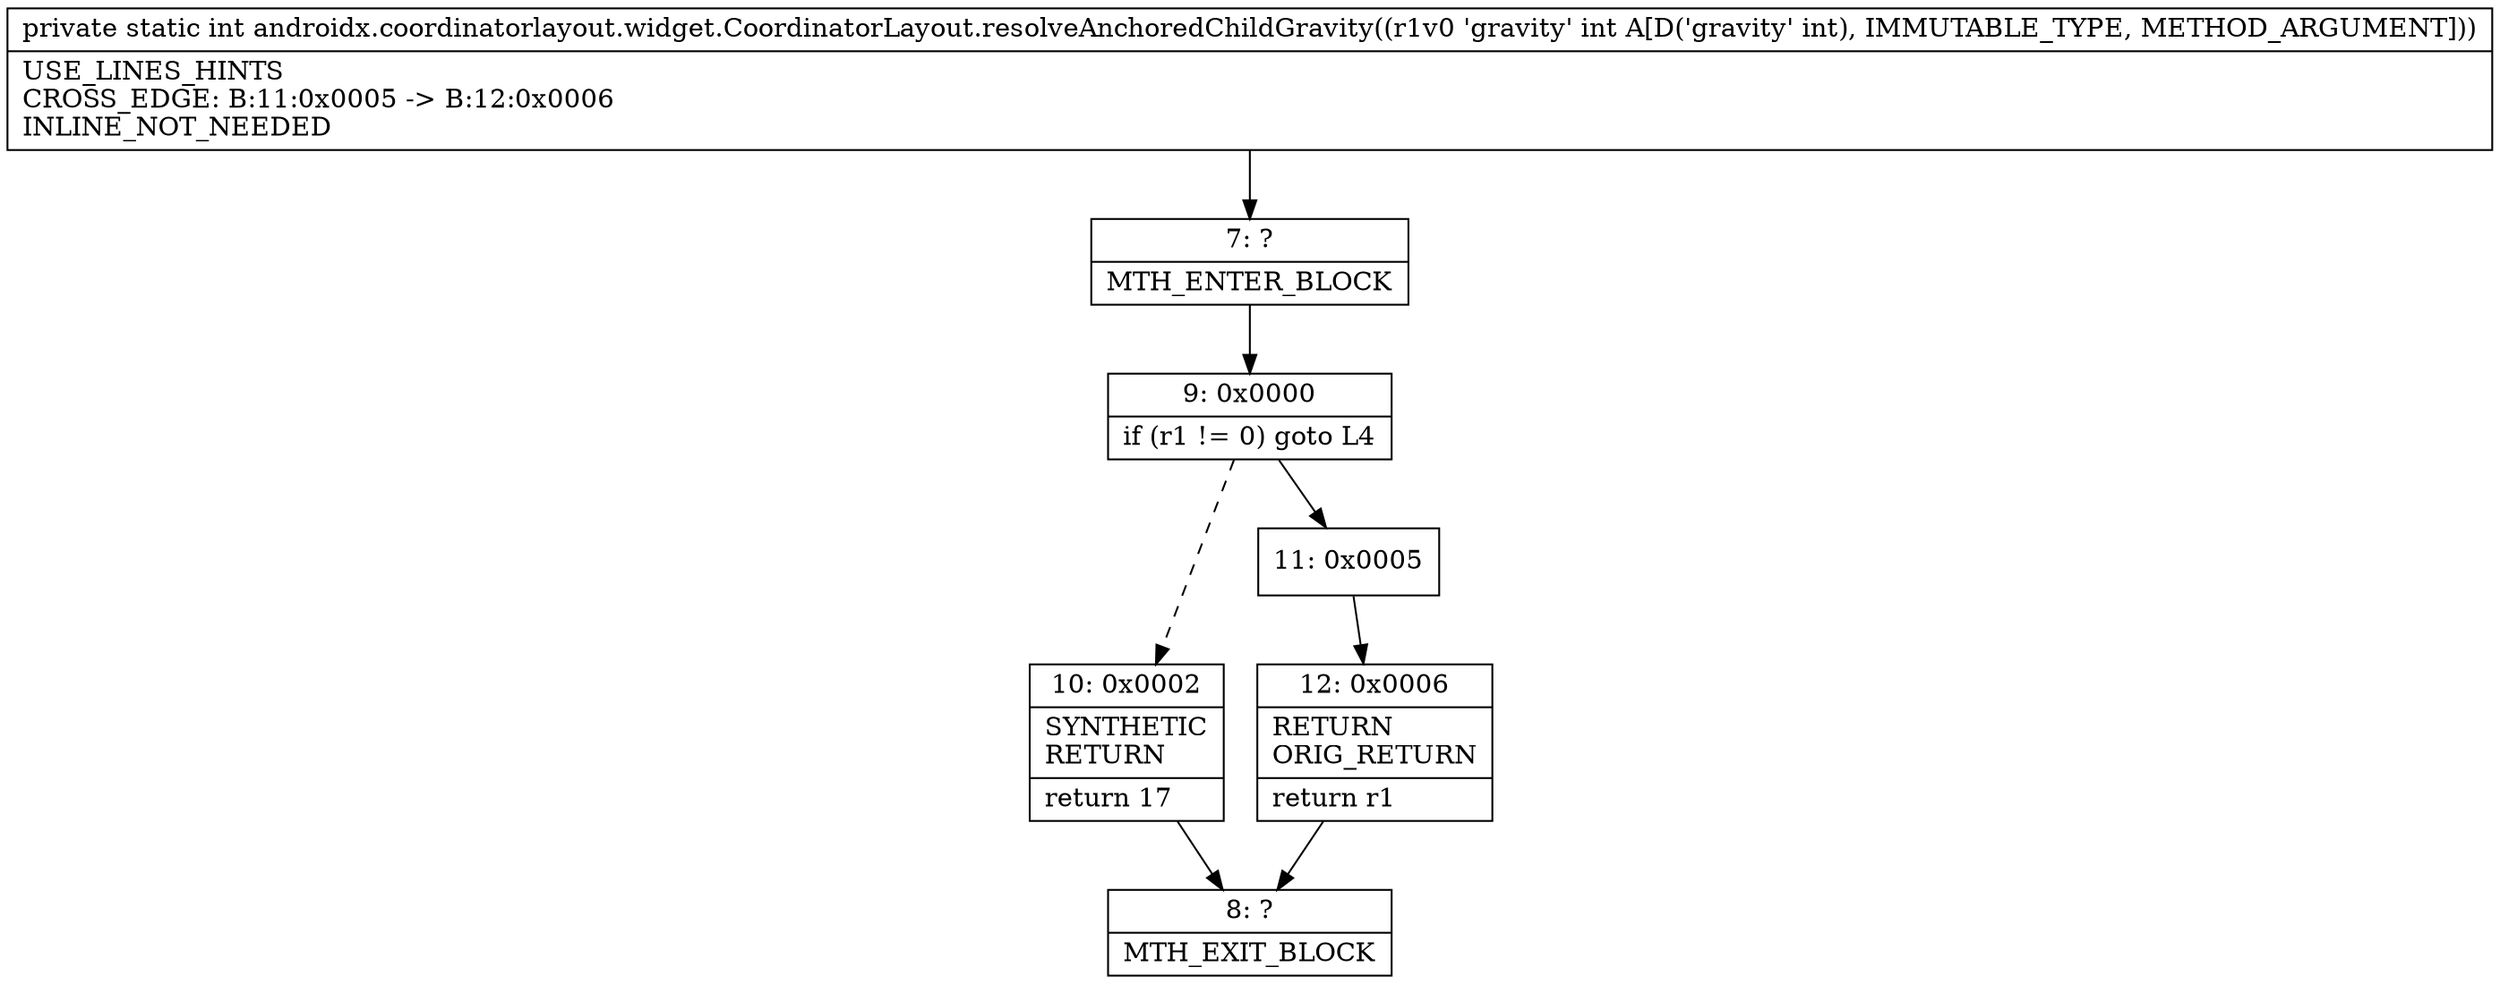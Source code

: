 digraph "CFG forandroidx.coordinatorlayout.widget.CoordinatorLayout.resolveAnchoredChildGravity(I)I" {
Node_7 [shape=record,label="{7\:\ ?|MTH_ENTER_BLOCK\l}"];
Node_9 [shape=record,label="{9\:\ 0x0000|if (r1 != 0) goto L4\l}"];
Node_10 [shape=record,label="{10\:\ 0x0002|SYNTHETIC\lRETURN\l|return 17\l}"];
Node_8 [shape=record,label="{8\:\ ?|MTH_EXIT_BLOCK\l}"];
Node_11 [shape=record,label="{11\:\ 0x0005}"];
Node_12 [shape=record,label="{12\:\ 0x0006|RETURN\lORIG_RETURN\l|return r1\l}"];
MethodNode[shape=record,label="{private static int androidx.coordinatorlayout.widget.CoordinatorLayout.resolveAnchoredChildGravity((r1v0 'gravity' int A[D('gravity' int), IMMUTABLE_TYPE, METHOD_ARGUMENT]))  | USE_LINES_HINTS\lCROSS_EDGE: B:11:0x0005 \-\> B:12:0x0006\lINLINE_NOT_NEEDED\l}"];
MethodNode -> Node_7;Node_7 -> Node_9;
Node_9 -> Node_10[style=dashed];
Node_9 -> Node_11;
Node_10 -> Node_8;
Node_11 -> Node_12;
Node_12 -> Node_8;
}

